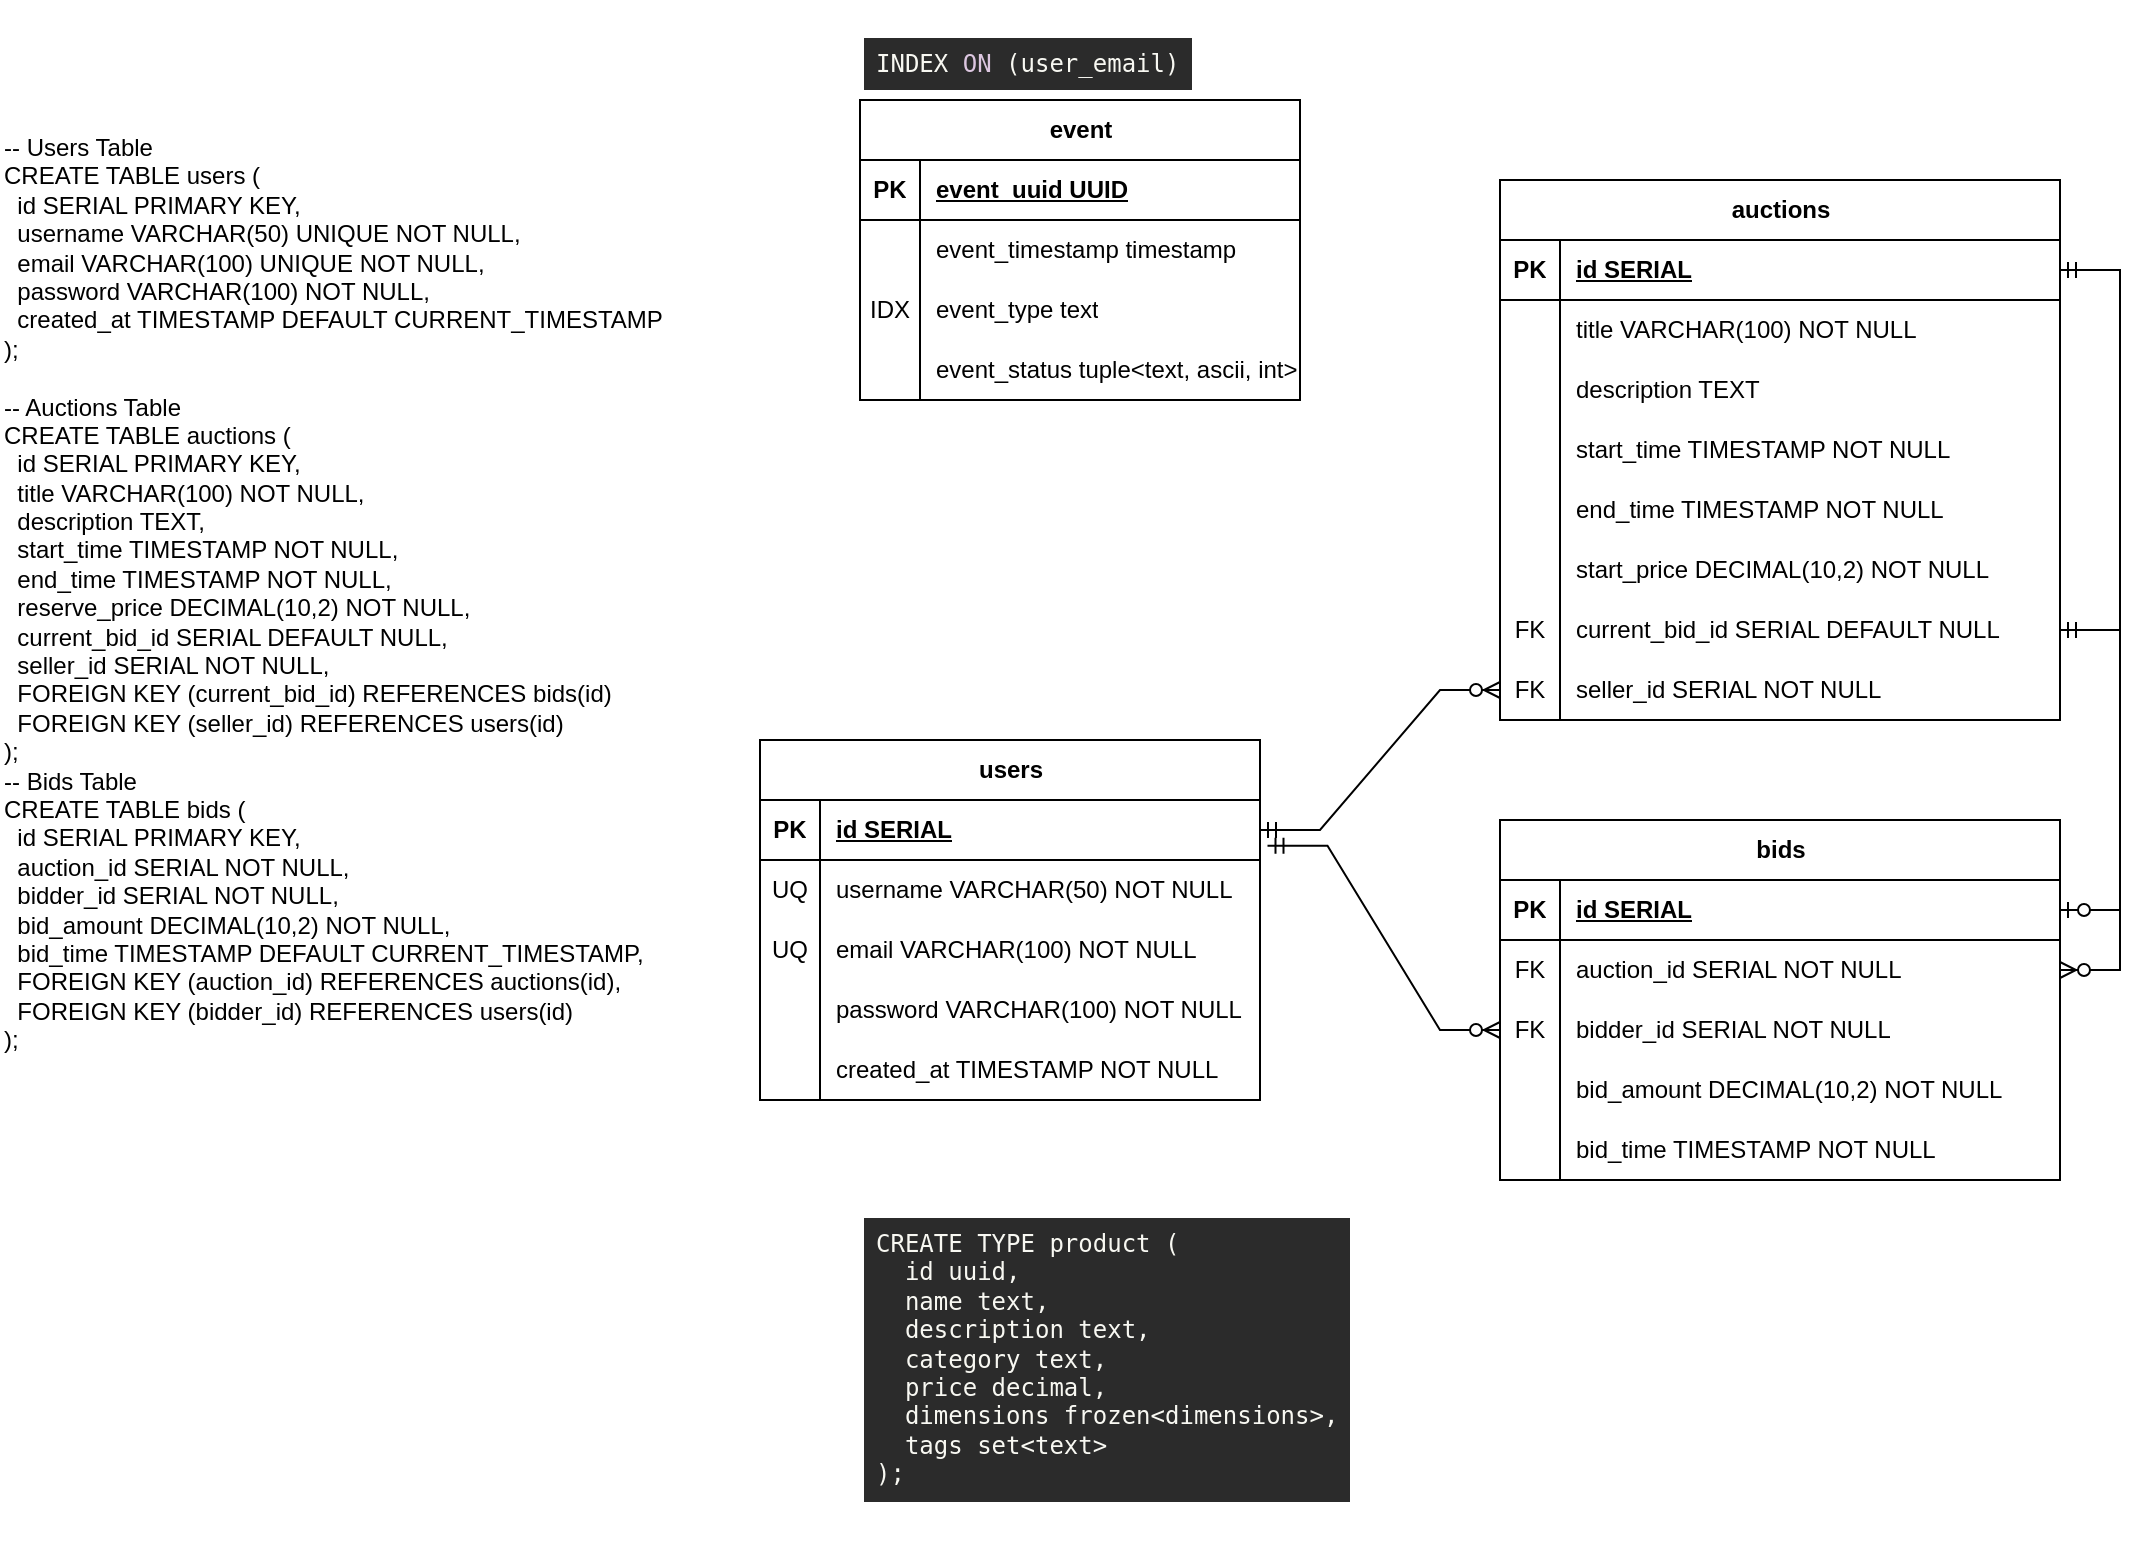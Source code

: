 <mxfile version="24.7.7">
  <diagram id="R2lEEEUBdFMjLlhIrx00" name="Page-1">
    <mxGraphModel dx="1839" dy="523" grid="1" gridSize="10" guides="1" tooltips="1" connect="1" arrows="1" fold="1" page="1" pageScale="1" pageWidth="850" pageHeight="1100" math="0" shadow="0" extFonts="Permanent Marker^https://fonts.googleapis.com/css?family=Permanent+Marker">
      <root>
        <mxCell id="0" />
        <mxCell id="1" parent="0" />
        <mxCell id="i3QSk8LrhaY5Uxr6vsdl-1" value="-- Users Table&#xa;CREATE TABLE users (&#xa;  id SERIAL PRIMARY KEY,&#xa;  username VARCHAR(50) UNIQUE NOT NULL,&#xa;  email VARCHAR(100) UNIQUE NOT NULL,&#xa;  password VARCHAR(100) NOT NULL,&#xa;  created_at TIMESTAMP DEFAULT CURRENT_TIMESTAMP&#xa;);&#xa;&#xa;-- Auctions Table&#xa;CREATE TABLE auctions (&#xa;  id SERIAL PRIMARY KEY,&#xa;  title VARCHAR(100) NOT NULL,&#xa;  description TEXT,&#xa;  start_time TIMESTAMP NOT NULL,&#xa;  end_time TIMESTAMP NOT NULL,&#xa;  reserve_price DECIMAL(10,2) NOT NULL,&#xa;  current_bid_id SERIAL DEFAULT NULL,&#xa;  seller_id SERIAL NOT NULL,&#xa;  FOREIGN KEY (current_bid_id) REFERENCES bids(id)&#xa;  FOREIGN KEY (seller_id) REFERENCES users(id)&#xa;);&#xa;-- Bids Table&#xa;CREATE TABLE bids (&#xa;  id SERIAL PRIMARY KEY,&#xa;  auction_id SERIAL NOT NULL,&#xa;  bidder_id SERIAL NOT NULL,&#xa;  bid_amount DECIMAL(10,2) NOT NULL,&#xa;  bid_time TIMESTAMP DEFAULT CURRENT_TIMESTAMP,&#xa;  FOREIGN KEY (auction_id) REFERENCES auctions(id),&#xa;  FOREIGN KEY (bidder_id) REFERENCES users(id)&#xa;);" style="text;whiteSpace=wrap;" parent="1" vertex="1">
          <mxGeometry x="-430" y="90" width="360" height="660" as="geometry" />
        </mxCell>
        <mxCell id="i3QSk8LrhaY5Uxr6vsdl-2" value="users" style="shape=table;startSize=30;container=1;collapsible=1;childLayout=tableLayout;fixedRows=1;rowLines=0;fontStyle=1;align=center;resizeLast=1;html=1;" parent="1" vertex="1">
          <mxGeometry x="-50" y="400" width="250" height="180" as="geometry" />
        </mxCell>
        <mxCell id="i3QSk8LrhaY5Uxr6vsdl-3" value="" style="shape=tableRow;horizontal=0;startSize=0;swimlaneHead=0;swimlaneBody=0;fillColor=none;collapsible=0;dropTarget=0;points=[[0,0.5],[1,0.5]];portConstraint=eastwest;top=0;left=0;right=0;bottom=1;" parent="i3QSk8LrhaY5Uxr6vsdl-2" vertex="1">
          <mxGeometry y="30" width="250" height="30" as="geometry" />
        </mxCell>
        <mxCell id="i3QSk8LrhaY5Uxr6vsdl-4" value="PK" style="shape=partialRectangle;connectable=0;fillColor=none;top=0;left=0;bottom=0;right=0;fontStyle=1;overflow=hidden;whiteSpace=wrap;html=1;" parent="i3QSk8LrhaY5Uxr6vsdl-3" vertex="1">
          <mxGeometry width="30" height="30" as="geometry">
            <mxRectangle width="30" height="30" as="alternateBounds" />
          </mxGeometry>
        </mxCell>
        <mxCell id="i3QSk8LrhaY5Uxr6vsdl-5" value="id SERIAL" style="shape=partialRectangle;connectable=0;fillColor=none;top=0;left=0;bottom=0;right=0;align=left;spacingLeft=6;fontStyle=5;overflow=hidden;whiteSpace=wrap;html=1;" parent="i3QSk8LrhaY5Uxr6vsdl-3" vertex="1">
          <mxGeometry x="30" width="220" height="30" as="geometry">
            <mxRectangle width="220" height="30" as="alternateBounds" />
          </mxGeometry>
        </mxCell>
        <mxCell id="i3QSk8LrhaY5Uxr6vsdl-6" value="" style="shape=tableRow;horizontal=0;startSize=0;swimlaneHead=0;swimlaneBody=0;fillColor=none;collapsible=0;dropTarget=0;points=[[0,0.5],[1,0.5]];portConstraint=eastwest;top=0;left=0;right=0;bottom=0;" parent="i3QSk8LrhaY5Uxr6vsdl-2" vertex="1">
          <mxGeometry y="60" width="250" height="30" as="geometry" />
        </mxCell>
        <mxCell id="i3QSk8LrhaY5Uxr6vsdl-7" value="UQ" style="shape=partialRectangle;connectable=0;fillColor=none;top=0;left=0;bottom=0;right=0;editable=1;overflow=hidden;whiteSpace=wrap;html=1;" parent="i3QSk8LrhaY5Uxr6vsdl-6" vertex="1">
          <mxGeometry width="30" height="30" as="geometry">
            <mxRectangle width="30" height="30" as="alternateBounds" />
          </mxGeometry>
        </mxCell>
        <mxCell id="i3QSk8LrhaY5Uxr6vsdl-8" value="username VARCHAR(50) NOT NULL" style="shape=partialRectangle;connectable=0;fillColor=none;top=0;left=0;bottom=0;right=0;align=left;spacingLeft=6;overflow=hidden;whiteSpace=wrap;html=1;" parent="i3QSk8LrhaY5Uxr6vsdl-6" vertex="1">
          <mxGeometry x="30" width="220" height="30" as="geometry">
            <mxRectangle width="220" height="30" as="alternateBounds" />
          </mxGeometry>
        </mxCell>
        <mxCell id="i3QSk8LrhaY5Uxr6vsdl-9" value="" style="shape=tableRow;horizontal=0;startSize=0;swimlaneHead=0;swimlaneBody=0;fillColor=none;collapsible=0;dropTarget=0;points=[[0,0.5],[1,0.5]];portConstraint=eastwest;top=0;left=0;right=0;bottom=0;" parent="i3QSk8LrhaY5Uxr6vsdl-2" vertex="1">
          <mxGeometry y="90" width="250" height="30" as="geometry" />
        </mxCell>
        <mxCell id="i3QSk8LrhaY5Uxr6vsdl-10" value="UQ" style="shape=partialRectangle;connectable=0;fillColor=none;top=0;left=0;bottom=0;right=0;editable=1;overflow=hidden;whiteSpace=wrap;html=1;" parent="i3QSk8LrhaY5Uxr6vsdl-9" vertex="1">
          <mxGeometry width="30" height="30" as="geometry">
            <mxRectangle width="30" height="30" as="alternateBounds" />
          </mxGeometry>
        </mxCell>
        <mxCell id="i3QSk8LrhaY5Uxr6vsdl-11" value="email VARCHAR(100) NOT NULL" style="shape=partialRectangle;connectable=0;fillColor=none;top=0;left=0;bottom=0;right=0;align=left;spacingLeft=6;overflow=hidden;whiteSpace=wrap;html=1;" parent="i3QSk8LrhaY5Uxr6vsdl-9" vertex="1">
          <mxGeometry x="30" width="220" height="30" as="geometry">
            <mxRectangle width="220" height="30" as="alternateBounds" />
          </mxGeometry>
        </mxCell>
        <mxCell id="i3QSk8LrhaY5Uxr6vsdl-12" value="" style="shape=tableRow;horizontal=0;startSize=0;swimlaneHead=0;swimlaneBody=0;fillColor=none;collapsible=0;dropTarget=0;points=[[0,0.5],[1,0.5]];portConstraint=eastwest;top=0;left=0;right=0;bottom=0;" parent="i3QSk8LrhaY5Uxr6vsdl-2" vertex="1">
          <mxGeometry y="120" width="250" height="30" as="geometry" />
        </mxCell>
        <mxCell id="i3QSk8LrhaY5Uxr6vsdl-13" value="" style="shape=partialRectangle;connectable=0;fillColor=none;top=0;left=0;bottom=0;right=0;editable=1;overflow=hidden;whiteSpace=wrap;html=1;" parent="i3QSk8LrhaY5Uxr6vsdl-12" vertex="1">
          <mxGeometry width="30" height="30" as="geometry">
            <mxRectangle width="30" height="30" as="alternateBounds" />
          </mxGeometry>
        </mxCell>
        <mxCell id="i3QSk8LrhaY5Uxr6vsdl-14" value="password VARCHAR(100) NOT NULL" style="shape=partialRectangle;connectable=0;fillColor=none;top=0;left=0;bottom=0;right=0;align=left;spacingLeft=6;overflow=hidden;whiteSpace=wrap;html=1;" parent="i3QSk8LrhaY5Uxr6vsdl-12" vertex="1">
          <mxGeometry x="30" width="220" height="30" as="geometry">
            <mxRectangle width="220" height="30" as="alternateBounds" />
          </mxGeometry>
        </mxCell>
        <mxCell id="i3QSk8LrhaY5Uxr6vsdl-15" value="" style="shape=tableRow;horizontal=0;startSize=0;swimlaneHead=0;swimlaneBody=0;fillColor=none;collapsible=0;dropTarget=0;points=[[0,0.5],[1,0.5]];portConstraint=eastwest;top=0;left=0;right=0;bottom=0;" parent="i3QSk8LrhaY5Uxr6vsdl-2" vertex="1">
          <mxGeometry y="150" width="250" height="30" as="geometry" />
        </mxCell>
        <mxCell id="i3QSk8LrhaY5Uxr6vsdl-16" value="" style="shape=partialRectangle;connectable=0;fillColor=none;top=0;left=0;bottom=0;right=0;editable=1;overflow=hidden;whiteSpace=wrap;html=1;" parent="i3QSk8LrhaY5Uxr6vsdl-15" vertex="1">
          <mxGeometry width="30" height="30" as="geometry">
            <mxRectangle width="30" height="30" as="alternateBounds" />
          </mxGeometry>
        </mxCell>
        <mxCell id="i3QSk8LrhaY5Uxr6vsdl-17" value=" created_at TIMESTAMP NOT NULL" style="shape=partialRectangle;connectable=0;fillColor=none;top=0;left=0;bottom=0;right=0;align=left;spacingLeft=6;overflow=hidden;whiteSpace=wrap;html=1;" parent="i3QSk8LrhaY5Uxr6vsdl-15" vertex="1">
          <mxGeometry x="30" width="220" height="30" as="geometry">
            <mxRectangle width="220" height="30" as="alternateBounds" />
          </mxGeometry>
        </mxCell>
        <mxCell id="i3QSk8LrhaY5Uxr6vsdl-18" value="auctions" style="shape=table;startSize=30;container=1;collapsible=1;childLayout=tableLayout;fixedRows=1;rowLines=0;fontStyle=1;align=center;resizeLast=1;html=1;" parent="1" vertex="1">
          <mxGeometry x="320" y="120" width="280" height="270" as="geometry" />
        </mxCell>
        <mxCell id="i3QSk8LrhaY5Uxr6vsdl-19" value="" style="shape=tableRow;horizontal=0;startSize=0;swimlaneHead=0;swimlaneBody=0;fillColor=none;collapsible=0;dropTarget=0;points=[[0,0.5],[1,0.5]];portConstraint=eastwest;top=0;left=0;right=0;bottom=1;" parent="i3QSk8LrhaY5Uxr6vsdl-18" vertex="1">
          <mxGeometry y="30" width="280" height="30" as="geometry" />
        </mxCell>
        <mxCell id="i3QSk8LrhaY5Uxr6vsdl-20" value="PK" style="shape=partialRectangle;connectable=0;fillColor=none;top=0;left=0;bottom=0;right=0;fontStyle=1;overflow=hidden;whiteSpace=wrap;html=1;" parent="i3QSk8LrhaY5Uxr6vsdl-19" vertex="1">
          <mxGeometry width="30" height="30" as="geometry">
            <mxRectangle width="30" height="30" as="alternateBounds" />
          </mxGeometry>
        </mxCell>
        <mxCell id="i3QSk8LrhaY5Uxr6vsdl-21" value="id SERIAL" style="shape=partialRectangle;connectable=0;fillColor=none;top=0;left=0;bottom=0;right=0;align=left;spacingLeft=6;fontStyle=5;overflow=hidden;whiteSpace=wrap;html=1;" parent="i3QSk8LrhaY5Uxr6vsdl-19" vertex="1">
          <mxGeometry x="30" width="250" height="30" as="geometry">
            <mxRectangle width="250" height="30" as="alternateBounds" />
          </mxGeometry>
        </mxCell>
        <mxCell id="i3QSk8LrhaY5Uxr6vsdl-22" value="" style="shape=tableRow;horizontal=0;startSize=0;swimlaneHead=0;swimlaneBody=0;fillColor=none;collapsible=0;dropTarget=0;points=[[0,0.5],[1,0.5]];portConstraint=eastwest;top=0;left=0;right=0;bottom=0;" parent="i3QSk8LrhaY5Uxr6vsdl-18" vertex="1">
          <mxGeometry y="60" width="280" height="30" as="geometry" />
        </mxCell>
        <mxCell id="i3QSk8LrhaY5Uxr6vsdl-23" value="" style="shape=partialRectangle;connectable=0;fillColor=none;top=0;left=0;bottom=0;right=0;editable=1;overflow=hidden;whiteSpace=wrap;html=1;" parent="i3QSk8LrhaY5Uxr6vsdl-22" vertex="1">
          <mxGeometry width="30" height="30" as="geometry">
            <mxRectangle width="30" height="30" as="alternateBounds" />
          </mxGeometry>
        </mxCell>
        <mxCell id="i3QSk8LrhaY5Uxr6vsdl-24" value="&lt;div&gt;title VARCHAR(100) NOT NULL&lt;br&gt;&lt;/div&gt;" style="shape=partialRectangle;connectable=0;fillColor=none;top=0;left=0;bottom=0;right=0;align=left;spacingLeft=6;overflow=hidden;whiteSpace=wrap;html=1;" parent="i3QSk8LrhaY5Uxr6vsdl-22" vertex="1">
          <mxGeometry x="30" width="250" height="30" as="geometry">
            <mxRectangle width="250" height="30" as="alternateBounds" />
          </mxGeometry>
        </mxCell>
        <mxCell id="i3QSk8LrhaY5Uxr6vsdl-25" value="" style="shape=tableRow;horizontal=0;startSize=0;swimlaneHead=0;swimlaneBody=0;fillColor=none;collapsible=0;dropTarget=0;points=[[0,0.5],[1,0.5]];portConstraint=eastwest;top=0;left=0;right=0;bottom=0;" parent="i3QSk8LrhaY5Uxr6vsdl-18" vertex="1">
          <mxGeometry y="90" width="280" height="30" as="geometry" />
        </mxCell>
        <mxCell id="i3QSk8LrhaY5Uxr6vsdl-26" value="" style="shape=partialRectangle;connectable=0;fillColor=none;top=0;left=0;bottom=0;right=0;editable=1;overflow=hidden;whiteSpace=wrap;html=1;" parent="i3QSk8LrhaY5Uxr6vsdl-25" vertex="1">
          <mxGeometry width="30" height="30" as="geometry">
            <mxRectangle width="30" height="30" as="alternateBounds" />
          </mxGeometry>
        </mxCell>
        <mxCell id="i3QSk8LrhaY5Uxr6vsdl-27" value="description TEXT" style="shape=partialRectangle;connectable=0;fillColor=none;top=0;left=0;bottom=0;right=0;align=left;spacingLeft=6;overflow=hidden;whiteSpace=wrap;html=1;" parent="i3QSk8LrhaY5Uxr6vsdl-25" vertex="1">
          <mxGeometry x="30" width="250" height="30" as="geometry">
            <mxRectangle width="250" height="30" as="alternateBounds" />
          </mxGeometry>
        </mxCell>
        <mxCell id="i3QSk8LrhaY5Uxr6vsdl-28" value="" style="shape=tableRow;horizontal=0;startSize=0;swimlaneHead=0;swimlaneBody=0;fillColor=none;collapsible=0;dropTarget=0;points=[[0,0.5],[1,0.5]];portConstraint=eastwest;top=0;left=0;right=0;bottom=0;" parent="i3QSk8LrhaY5Uxr6vsdl-18" vertex="1">
          <mxGeometry y="120" width="280" height="30" as="geometry" />
        </mxCell>
        <mxCell id="i3QSk8LrhaY5Uxr6vsdl-29" value="" style="shape=partialRectangle;connectable=0;fillColor=none;top=0;left=0;bottom=0;right=0;editable=1;overflow=hidden;whiteSpace=wrap;html=1;" parent="i3QSk8LrhaY5Uxr6vsdl-28" vertex="1">
          <mxGeometry width="30" height="30" as="geometry">
            <mxRectangle width="30" height="30" as="alternateBounds" />
          </mxGeometry>
        </mxCell>
        <mxCell id="i3QSk8LrhaY5Uxr6vsdl-30" value="start_time TIMESTAMP NOT NULL" style="shape=partialRectangle;connectable=0;fillColor=none;top=0;left=0;bottom=0;right=0;align=left;spacingLeft=6;overflow=hidden;whiteSpace=wrap;html=1;" parent="i3QSk8LrhaY5Uxr6vsdl-28" vertex="1">
          <mxGeometry x="30" width="250" height="30" as="geometry">
            <mxRectangle width="250" height="30" as="alternateBounds" />
          </mxGeometry>
        </mxCell>
        <mxCell id="i3QSk8LrhaY5Uxr6vsdl-31" value="" style="shape=tableRow;horizontal=0;startSize=0;swimlaneHead=0;swimlaneBody=0;fillColor=none;collapsible=0;dropTarget=0;points=[[0,0.5],[1,0.5]];portConstraint=eastwest;top=0;left=0;right=0;bottom=0;" parent="i3QSk8LrhaY5Uxr6vsdl-18" vertex="1">
          <mxGeometry y="150" width="280" height="30" as="geometry" />
        </mxCell>
        <mxCell id="i3QSk8LrhaY5Uxr6vsdl-32" value="" style="shape=partialRectangle;connectable=0;fillColor=none;top=0;left=0;bottom=0;right=0;editable=1;overflow=hidden;whiteSpace=wrap;html=1;" parent="i3QSk8LrhaY5Uxr6vsdl-31" vertex="1">
          <mxGeometry width="30" height="30" as="geometry">
            <mxRectangle width="30" height="30" as="alternateBounds" />
          </mxGeometry>
        </mxCell>
        <mxCell id="i3QSk8LrhaY5Uxr6vsdl-33" value="end_time TIMESTAMP NOT NULL" style="shape=partialRectangle;connectable=0;fillColor=none;top=0;left=0;bottom=0;right=0;align=left;spacingLeft=6;overflow=hidden;whiteSpace=wrap;html=1;" parent="i3QSk8LrhaY5Uxr6vsdl-31" vertex="1">
          <mxGeometry x="30" width="250" height="30" as="geometry">
            <mxRectangle width="250" height="30" as="alternateBounds" />
          </mxGeometry>
        </mxCell>
        <mxCell id="i3QSk8LrhaY5Uxr6vsdl-50" value="" style="shape=tableRow;horizontal=0;startSize=0;swimlaneHead=0;swimlaneBody=0;fillColor=none;collapsible=0;dropTarget=0;points=[[0,0.5],[1,0.5]];portConstraint=eastwest;top=0;left=0;right=0;bottom=0;" parent="i3QSk8LrhaY5Uxr6vsdl-18" vertex="1">
          <mxGeometry y="180" width="280" height="30" as="geometry" />
        </mxCell>
        <mxCell id="i3QSk8LrhaY5Uxr6vsdl-51" value="" style="shape=partialRectangle;connectable=0;fillColor=none;top=0;left=0;bottom=0;right=0;editable=1;overflow=hidden;whiteSpace=wrap;html=1;" parent="i3QSk8LrhaY5Uxr6vsdl-50" vertex="1">
          <mxGeometry width="30" height="30" as="geometry">
            <mxRectangle width="30" height="30" as="alternateBounds" />
          </mxGeometry>
        </mxCell>
        <mxCell id="i3QSk8LrhaY5Uxr6vsdl-52" value="start_price DECIMAL(10,2) NOT NULL" style="shape=partialRectangle;connectable=0;fillColor=none;top=0;left=0;bottom=0;right=0;align=left;spacingLeft=6;overflow=hidden;whiteSpace=wrap;html=1;" parent="i3QSk8LrhaY5Uxr6vsdl-50" vertex="1">
          <mxGeometry x="30" width="250" height="30" as="geometry">
            <mxRectangle width="250" height="30" as="alternateBounds" />
          </mxGeometry>
        </mxCell>
        <mxCell id="i3QSk8LrhaY5Uxr6vsdl-53" value="" style="shape=tableRow;horizontal=0;startSize=0;swimlaneHead=0;swimlaneBody=0;fillColor=none;collapsible=0;dropTarget=0;points=[[0,0.5],[1,0.5]];portConstraint=eastwest;top=0;left=0;right=0;bottom=0;" parent="i3QSk8LrhaY5Uxr6vsdl-18" vertex="1">
          <mxGeometry y="210" width="280" height="30" as="geometry" />
        </mxCell>
        <mxCell id="i3QSk8LrhaY5Uxr6vsdl-54" value="FK" style="shape=partialRectangle;connectable=0;fillColor=none;top=0;left=0;bottom=0;right=0;editable=1;overflow=hidden;whiteSpace=wrap;html=1;" parent="i3QSk8LrhaY5Uxr6vsdl-53" vertex="1">
          <mxGeometry width="30" height="30" as="geometry">
            <mxRectangle width="30" height="30" as="alternateBounds" />
          </mxGeometry>
        </mxCell>
        <mxCell id="i3QSk8LrhaY5Uxr6vsdl-55" value="current_bid_id SERIAL DEFAULT NULL" style="shape=partialRectangle;connectable=0;fillColor=none;top=0;left=0;bottom=0;right=0;align=left;spacingLeft=6;overflow=hidden;whiteSpace=wrap;html=1;" parent="i3QSk8LrhaY5Uxr6vsdl-53" vertex="1">
          <mxGeometry x="30" width="250" height="30" as="geometry">
            <mxRectangle width="250" height="30" as="alternateBounds" />
          </mxGeometry>
        </mxCell>
        <mxCell id="i3QSk8LrhaY5Uxr6vsdl-56" value="" style="shape=tableRow;horizontal=0;startSize=0;swimlaneHead=0;swimlaneBody=0;fillColor=none;collapsible=0;dropTarget=0;points=[[0,0.5],[1,0.5]];portConstraint=eastwest;top=0;left=0;right=0;bottom=0;" parent="i3QSk8LrhaY5Uxr6vsdl-18" vertex="1">
          <mxGeometry y="240" width="280" height="30" as="geometry" />
        </mxCell>
        <mxCell id="i3QSk8LrhaY5Uxr6vsdl-57" value="FK" style="shape=partialRectangle;connectable=0;fillColor=none;top=0;left=0;bottom=0;right=0;editable=1;overflow=hidden;whiteSpace=wrap;html=1;" parent="i3QSk8LrhaY5Uxr6vsdl-56" vertex="1">
          <mxGeometry width="30" height="30" as="geometry">
            <mxRectangle width="30" height="30" as="alternateBounds" />
          </mxGeometry>
        </mxCell>
        <mxCell id="i3QSk8LrhaY5Uxr6vsdl-58" value="seller_id SERIAL NOT NULL" style="shape=partialRectangle;connectable=0;fillColor=none;top=0;left=0;bottom=0;right=0;align=left;spacingLeft=6;overflow=hidden;whiteSpace=wrap;html=1;" parent="i3QSk8LrhaY5Uxr6vsdl-56" vertex="1">
          <mxGeometry x="30" width="250" height="30" as="geometry">
            <mxRectangle width="250" height="30" as="alternateBounds" />
          </mxGeometry>
        </mxCell>
        <mxCell id="i3QSk8LrhaY5Uxr6vsdl-61" value="bids" style="shape=table;startSize=30;container=1;collapsible=1;childLayout=tableLayout;fixedRows=1;rowLines=0;fontStyle=1;align=center;resizeLast=1;html=1;" parent="1" vertex="1">
          <mxGeometry x="320" y="440" width="280" height="180" as="geometry" />
        </mxCell>
        <mxCell id="i3QSk8LrhaY5Uxr6vsdl-62" value="" style="shape=tableRow;horizontal=0;startSize=0;swimlaneHead=0;swimlaneBody=0;fillColor=none;collapsible=0;dropTarget=0;points=[[0,0.5],[1,0.5]];portConstraint=eastwest;top=0;left=0;right=0;bottom=1;" parent="i3QSk8LrhaY5Uxr6vsdl-61" vertex="1">
          <mxGeometry y="30" width="280" height="30" as="geometry" />
        </mxCell>
        <mxCell id="i3QSk8LrhaY5Uxr6vsdl-63" value="PK" style="shape=partialRectangle;connectable=0;fillColor=none;top=0;left=0;bottom=0;right=0;fontStyle=1;overflow=hidden;whiteSpace=wrap;html=1;" parent="i3QSk8LrhaY5Uxr6vsdl-62" vertex="1">
          <mxGeometry width="30" height="30" as="geometry">
            <mxRectangle width="30" height="30" as="alternateBounds" />
          </mxGeometry>
        </mxCell>
        <mxCell id="i3QSk8LrhaY5Uxr6vsdl-64" value="id SERIAL" style="shape=partialRectangle;connectable=0;fillColor=none;top=0;left=0;bottom=0;right=0;align=left;spacingLeft=6;fontStyle=5;overflow=hidden;whiteSpace=wrap;html=1;" parent="i3QSk8LrhaY5Uxr6vsdl-62" vertex="1">
          <mxGeometry x="30" width="250" height="30" as="geometry">
            <mxRectangle width="250" height="30" as="alternateBounds" />
          </mxGeometry>
        </mxCell>
        <mxCell id="i3QSk8LrhaY5Uxr6vsdl-65" value="" style="shape=tableRow;horizontal=0;startSize=0;swimlaneHead=0;swimlaneBody=0;fillColor=none;collapsible=0;dropTarget=0;points=[[0,0.5],[1,0.5]];portConstraint=eastwest;top=0;left=0;right=0;bottom=0;" parent="i3QSk8LrhaY5Uxr6vsdl-61" vertex="1">
          <mxGeometry y="60" width="280" height="30" as="geometry" />
        </mxCell>
        <mxCell id="i3QSk8LrhaY5Uxr6vsdl-66" value="FK" style="shape=partialRectangle;connectable=0;fillColor=none;top=0;left=0;bottom=0;right=0;editable=1;overflow=hidden;whiteSpace=wrap;html=1;" parent="i3QSk8LrhaY5Uxr6vsdl-65" vertex="1">
          <mxGeometry width="30" height="30" as="geometry">
            <mxRectangle width="30" height="30" as="alternateBounds" />
          </mxGeometry>
        </mxCell>
        <mxCell id="i3QSk8LrhaY5Uxr6vsdl-67" value="auction_id SERIAL NOT NULL" style="shape=partialRectangle;connectable=0;fillColor=none;top=0;left=0;bottom=0;right=0;align=left;spacingLeft=6;overflow=hidden;whiteSpace=wrap;html=1;" parent="i3QSk8LrhaY5Uxr6vsdl-65" vertex="1">
          <mxGeometry x="30" width="250" height="30" as="geometry">
            <mxRectangle width="250" height="30" as="alternateBounds" />
          </mxGeometry>
        </mxCell>
        <mxCell id="i3QSk8LrhaY5Uxr6vsdl-68" value="" style="shape=tableRow;horizontal=0;startSize=0;swimlaneHead=0;swimlaneBody=0;fillColor=none;collapsible=0;dropTarget=0;points=[[0,0.5],[1,0.5]];portConstraint=eastwest;top=0;left=0;right=0;bottom=0;" parent="i3QSk8LrhaY5Uxr6vsdl-61" vertex="1">
          <mxGeometry y="90" width="280" height="30" as="geometry" />
        </mxCell>
        <mxCell id="i3QSk8LrhaY5Uxr6vsdl-69" value="FK" style="shape=partialRectangle;connectable=0;fillColor=none;top=0;left=0;bottom=0;right=0;editable=1;overflow=hidden;whiteSpace=wrap;html=1;" parent="i3QSk8LrhaY5Uxr6vsdl-68" vertex="1">
          <mxGeometry width="30" height="30" as="geometry">
            <mxRectangle width="30" height="30" as="alternateBounds" />
          </mxGeometry>
        </mxCell>
        <mxCell id="i3QSk8LrhaY5Uxr6vsdl-70" value="bidder_id SERIAL NOT NULL" style="shape=partialRectangle;connectable=0;fillColor=none;top=0;left=0;bottom=0;right=0;align=left;spacingLeft=6;overflow=hidden;whiteSpace=wrap;html=1;" parent="i3QSk8LrhaY5Uxr6vsdl-68" vertex="1">
          <mxGeometry x="30" width="250" height="30" as="geometry">
            <mxRectangle width="250" height="30" as="alternateBounds" />
          </mxGeometry>
        </mxCell>
        <mxCell id="i3QSk8LrhaY5Uxr6vsdl-71" value="" style="shape=tableRow;horizontal=0;startSize=0;swimlaneHead=0;swimlaneBody=0;fillColor=none;collapsible=0;dropTarget=0;points=[[0,0.5],[1,0.5]];portConstraint=eastwest;top=0;left=0;right=0;bottom=0;" parent="i3QSk8LrhaY5Uxr6vsdl-61" vertex="1">
          <mxGeometry y="120" width="280" height="30" as="geometry" />
        </mxCell>
        <mxCell id="i3QSk8LrhaY5Uxr6vsdl-72" value="" style="shape=partialRectangle;connectable=0;fillColor=none;top=0;left=0;bottom=0;right=0;editable=1;overflow=hidden;whiteSpace=wrap;html=1;" parent="i3QSk8LrhaY5Uxr6vsdl-71" vertex="1">
          <mxGeometry width="30" height="30" as="geometry">
            <mxRectangle width="30" height="30" as="alternateBounds" />
          </mxGeometry>
        </mxCell>
        <mxCell id="i3QSk8LrhaY5Uxr6vsdl-73" value="bid_amount DECIMAL(10,2) NOT NULL" style="shape=partialRectangle;connectable=0;fillColor=none;top=0;left=0;bottom=0;right=0;align=left;spacingLeft=6;overflow=hidden;whiteSpace=wrap;html=1;" parent="i3QSk8LrhaY5Uxr6vsdl-71" vertex="1">
          <mxGeometry x="30" width="250" height="30" as="geometry">
            <mxRectangle width="250" height="30" as="alternateBounds" />
          </mxGeometry>
        </mxCell>
        <mxCell id="i3QSk8LrhaY5Uxr6vsdl-74" value="" style="shape=tableRow;horizontal=0;startSize=0;swimlaneHead=0;swimlaneBody=0;fillColor=none;collapsible=0;dropTarget=0;points=[[0,0.5],[1,0.5]];portConstraint=eastwest;top=0;left=0;right=0;bottom=0;" parent="i3QSk8LrhaY5Uxr6vsdl-61" vertex="1">
          <mxGeometry y="150" width="280" height="30" as="geometry" />
        </mxCell>
        <mxCell id="i3QSk8LrhaY5Uxr6vsdl-75" value="" style="shape=partialRectangle;connectable=0;fillColor=none;top=0;left=0;bottom=0;right=0;editable=1;overflow=hidden;whiteSpace=wrap;html=1;" parent="i3QSk8LrhaY5Uxr6vsdl-74" vertex="1">
          <mxGeometry width="30" height="30" as="geometry">
            <mxRectangle width="30" height="30" as="alternateBounds" />
          </mxGeometry>
        </mxCell>
        <mxCell id="i3QSk8LrhaY5Uxr6vsdl-76" value="bid_time TIMESTAMP NOT NULL" style="shape=partialRectangle;connectable=0;fillColor=none;top=0;left=0;bottom=0;right=0;align=left;spacingLeft=6;overflow=hidden;whiteSpace=wrap;html=1;" parent="i3QSk8LrhaY5Uxr6vsdl-74" vertex="1">
          <mxGeometry x="30" width="250" height="30" as="geometry">
            <mxRectangle width="250" height="30" as="alternateBounds" />
          </mxGeometry>
        </mxCell>
        <mxCell id="i3QSk8LrhaY5Uxr6vsdl-83" value="" style="edgeStyle=entityRelationEdgeStyle;fontSize=12;html=1;endArrow=ERzeroToMany;startArrow=ERmandOne;rounded=0;exitX=1;exitY=0.5;exitDx=0;exitDy=0;entryX=1;entryY=0.5;entryDx=0;entryDy=0;" parent="1" source="i3QSk8LrhaY5Uxr6vsdl-19" target="i3QSk8LrhaY5Uxr6vsdl-65" edge="1">
          <mxGeometry width="100" height="100" relative="1" as="geometry">
            <mxPoint x="730" y="420" as="sourcePoint" />
            <mxPoint x="830" y="320" as="targetPoint" />
            <Array as="points">
              <mxPoint x="640" y="340" />
            </Array>
          </mxGeometry>
        </mxCell>
        <mxCell id="i3QSk8LrhaY5Uxr6vsdl-84" value="" style="edgeStyle=entityRelationEdgeStyle;fontSize=12;html=1;endArrow=ERzeroToMany;startArrow=ERmandOne;rounded=0;entryX=0;entryY=0.5;entryDx=0;entryDy=0;exitX=1.015;exitY=0.762;exitDx=0;exitDy=0;exitPerimeter=0;" parent="1" target="i3QSk8LrhaY5Uxr6vsdl-68" edge="1" source="i3QSk8LrhaY5Uxr6vsdl-3">
          <mxGeometry width="100" height="100" relative="1" as="geometry">
            <mxPoint x="250" y="445" as="sourcePoint" />
            <mxPoint x="460" y="350" as="targetPoint" />
            <Array as="points">
              <mxPoint x="270" y="450" />
            </Array>
          </mxGeometry>
        </mxCell>
        <mxCell id="i3QSk8LrhaY5Uxr6vsdl-85" value="" style="edgeStyle=entityRelationEdgeStyle;fontSize=12;html=1;endArrow=ERzeroToMany;startArrow=ERmandOne;rounded=0;exitX=1;exitY=0.5;exitDx=0;exitDy=0;" parent="1" source="i3QSk8LrhaY5Uxr6vsdl-3" target="i3QSk8LrhaY5Uxr6vsdl-56" edge="1">
          <mxGeometry width="100" height="100" relative="1" as="geometry">
            <mxPoint x="360" y="430" as="sourcePoint" />
            <mxPoint x="460" y="330" as="targetPoint" />
          </mxGeometry>
        </mxCell>
        <mxCell id="i3QSk8LrhaY5Uxr6vsdl-99" value="" style="edgeStyle=entityRelationEdgeStyle;fontSize=12;html=1;endArrow=ERzeroToOne;startArrow=ERmandOne;rounded=0;exitX=1;exitY=0.5;exitDx=0;exitDy=0;entryX=1;entryY=0.5;entryDx=0;entryDy=0;" parent="1" source="i3QSk8LrhaY5Uxr6vsdl-53" target="i3QSk8LrhaY5Uxr6vsdl-62" edge="1">
          <mxGeometry width="100" height="100" relative="1" as="geometry">
            <mxPoint x="720" y="440" as="sourcePoint" />
            <mxPoint x="820" y="340" as="targetPoint" />
          </mxGeometry>
        </mxCell>
        <mxCell id="i3QSk8LrhaY5Uxr6vsdl-113" value="&lt;pre class=&quot;MarkdownCodeBlock_preTag__QMZEO&quot; style=&quot;display: block; overflow-x: auto; background: rgb(43, 43, 43); color: rgb(248, 248, 242); padding: 0.5em;&quot;&gt;&lt;code class=&quot;MarkdownCodeBlock_codeTag__5BV0Z&quot; style=&quot;white-space: pre;&quot;&gt;&lt;span&gt;CREATE TYPE product (&#xa;&lt;/span&gt;  id uuid,&#xa;  name text,&#xa;  description text,&#xa;  category text,&#xa;  price decimal,&#xa;  dimensions frozen&amp;lt;dimensions&amp;gt;,&#xa;  tags set&amp;lt;text&amp;gt;&#xa;);&lt;/code&gt;&lt;/pre&gt;" style="text;whiteSpace=wrap;html=1;" parent="1" vertex="1">
          <mxGeometry y="620" width="280" height="190" as="geometry" />
        </mxCell>
        <mxCell id="i3QSk8LrhaY5Uxr6vsdl-86" value="event" style="shape=table;startSize=30;container=1;collapsible=1;childLayout=tableLayout;fixedRows=1;rowLines=0;fontStyle=1;align=center;resizeLast=1;html=1;" parent="1" vertex="1">
          <mxGeometry y="80" width="220.0" height="150" as="geometry" />
        </mxCell>
        <mxCell id="i3QSk8LrhaY5Uxr6vsdl-87" value="" style="shape=tableRow;horizontal=0;startSize=0;swimlaneHead=0;swimlaneBody=0;fillColor=none;collapsible=0;dropTarget=0;points=[[0,0.5],[1,0.5]];portConstraint=eastwest;top=0;left=0;right=0;bottom=1;" parent="i3QSk8LrhaY5Uxr6vsdl-86" vertex="1">
          <mxGeometry y="30" width="220.0" height="30" as="geometry" />
        </mxCell>
        <mxCell id="i3QSk8LrhaY5Uxr6vsdl-88" value="PK" style="shape=partialRectangle;connectable=0;fillColor=none;top=0;left=0;bottom=0;right=0;fontStyle=1;overflow=hidden;whiteSpace=wrap;html=1;" parent="i3QSk8LrhaY5Uxr6vsdl-87" vertex="1">
          <mxGeometry width="30" height="30" as="geometry">
            <mxRectangle width="30" height="30" as="alternateBounds" />
          </mxGeometry>
        </mxCell>
        <mxCell id="i3QSk8LrhaY5Uxr6vsdl-89" value="event_uuid UUID" style="shape=partialRectangle;connectable=0;fillColor=none;top=0;left=0;bottom=0;right=0;align=left;spacingLeft=6;fontStyle=5;overflow=hidden;whiteSpace=wrap;html=1;" parent="i3QSk8LrhaY5Uxr6vsdl-87" vertex="1">
          <mxGeometry x="30" width="190.0" height="30" as="geometry">
            <mxRectangle width="190.0" height="30" as="alternateBounds" />
          </mxGeometry>
        </mxCell>
        <mxCell id="i3QSk8LrhaY5Uxr6vsdl-90" value="" style="shape=tableRow;horizontal=0;startSize=0;swimlaneHead=0;swimlaneBody=0;fillColor=none;collapsible=0;dropTarget=0;points=[[0,0.5],[1,0.5]];portConstraint=eastwest;top=0;left=0;right=0;bottom=0;" parent="i3QSk8LrhaY5Uxr6vsdl-86" vertex="1">
          <mxGeometry y="60" width="220.0" height="30" as="geometry" />
        </mxCell>
        <mxCell id="i3QSk8LrhaY5Uxr6vsdl-91" value="" style="shape=partialRectangle;connectable=0;fillColor=none;top=0;left=0;bottom=0;right=0;editable=1;overflow=hidden;whiteSpace=wrap;html=1;" parent="i3QSk8LrhaY5Uxr6vsdl-90" vertex="1">
          <mxGeometry width="30" height="30" as="geometry">
            <mxRectangle width="30" height="30" as="alternateBounds" />
          </mxGeometry>
        </mxCell>
        <mxCell id="i3QSk8LrhaY5Uxr6vsdl-92" value="event_timestamp timestamp" style="shape=partialRectangle;connectable=0;fillColor=none;top=0;left=0;bottom=0;right=0;align=left;spacingLeft=6;overflow=hidden;whiteSpace=wrap;html=1;" parent="i3QSk8LrhaY5Uxr6vsdl-90" vertex="1">
          <mxGeometry x="30" width="190.0" height="30" as="geometry">
            <mxRectangle width="190.0" height="30" as="alternateBounds" />
          </mxGeometry>
        </mxCell>
        <mxCell id="i3QSk8LrhaY5Uxr6vsdl-93" value="" style="shape=tableRow;horizontal=0;startSize=0;swimlaneHead=0;swimlaneBody=0;fillColor=none;collapsible=0;dropTarget=0;points=[[0,0.5],[1,0.5]];portConstraint=eastwest;top=0;left=0;right=0;bottom=0;" parent="i3QSk8LrhaY5Uxr6vsdl-86" vertex="1">
          <mxGeometry y="90" width="220.0" height="30" as="geometry" />
        </mxCell>
        <mxCell id="i3QSk8LrhaY5Uxr6vsdl-94" value="IDX" style="shape=partialRectangle;connectable=0;fillColor=none;top=0;left=0;bottom=0;right=0;editable=1;overflow=hidden;whiteSpace=wrap;html=1;" parent="i3QSk8LrhaY5Uxr6vsdl-93" vertex="1">
          <mxGeometry width="30" height="30" as="geometry">
            <mxRectangle width="30" height="30" as="alternateBounds" />
          </mxGeometry>
        </mxCell>
        <mxCell id="i3QSk8LrhaY5Uxr6vsdl-95" value="event_type text" style="shape=partialRectangle;connectable=0;fillColor=none;top=0;left=0;bottom=0;right=0;align=left;spacingLeft=6;overflow=hidden;whiteSpace=wrap;html=1;" parent="i3QSk8LrhaY5Uxr6vsdl-93" vertex="1">
          <mxGeometry x="30" width="190.0" height="30" as="geometry">
            <mxRectangle width="190.0" height="30" as="alternateBounds" />
          </mxGeometry>
        </mxCell>
        <mxCell id="QGJ9RSUXs2AyUu4f4nEe-4" value="" style="shape=tableRow;horizontal=0;startSize=0;swimlaneHead=0;swimlaneBody=0;fillColor=none;collapsible=0;dropTarget=0;points=[[0,0.5],[1,0.5]];portConstraint=eastwest;top=0;left=0;right=0;bottom=0;" vertex="1" parent="i3QSk8LrhaY5Uxr6vsdl-86">
          <mxGeometry y="120" width="220.0" height="30" as="geometry" />
        </mxCell>
        <mxCell id="QGJ9RSUXs2AyUu4f4nEe-5" value="" style="shape=partialRectangle;connectable=0;fillColor=none;top=0;left=0;bottom=0;right=0;editable=1;overflow=hidden;whiteSpace=wrap;html=1;" vertex="1" parent="QGJ9RSUXs2AyUu4f4nEe-4">
          <mxGeometry width="30" height="30" as="geometry">
            <mxRectangle width="30" height="30" as="alternateBounds" />
          </mxGeometry>
        </mxCell>
        <mxCell id="QGJ9RSUXs2AyUu4f4nEe-6" value="event_status tuple&amp;lt;text, ascii, int&amp;gt;" style="shape=partialRectangle;connectable=0;fillColor=none;top=0;left=0;bottom=0;right=0;align=left;spacingLeft=6;overflow=hidden;whiteSpace=wrap;html=1;" vertex="1" parent="QGJ9RSUXs2AyUu4f4nEe-4">
          <mxGeometry x="30" width="190.0" height="30" as="geometry">
            <mxRectangle width="190.0" height="30" as="alternateBounds" />
          </mxGeometry>
        </mxCell>
        <mxCell id="QGJ9RSUXs2AyUu4f4nEe-19" value="&lt;pre class=&quot;MarkdownCodeBlock_preTag__QMZEO&quot; style=&quot;display: block; overflow-x: auto; background: rgb(43, 43, 43); color: rgb(248, 248, 242); padding: 0.5em;&quot;&gt;&lt;code class=&quot;MarkdownCodeBlock_codeTag__5BV0Z&quot; style=&quot;white-space: pre;&quot;&gt;&lt;span&gt;INDEX &lt;/span&gt;&lt;span style=&quot;color: rgb(220, 198, 224);&quot;&gt;ON&lt;/span&gt;&lt;span&gt; (user_email)&lt;/span&gt;&lt;/code&gt;&lt;/pre&gt;" style="text;whiteSpace=wrap;html=1;" vertex="1" parent="1">
          <mxGeometry y="30" width="200" height="70" as="geometry" />
        </mxCell>
      </root>
    </mxGraphModel>
  </diagram>
</mxfile>
